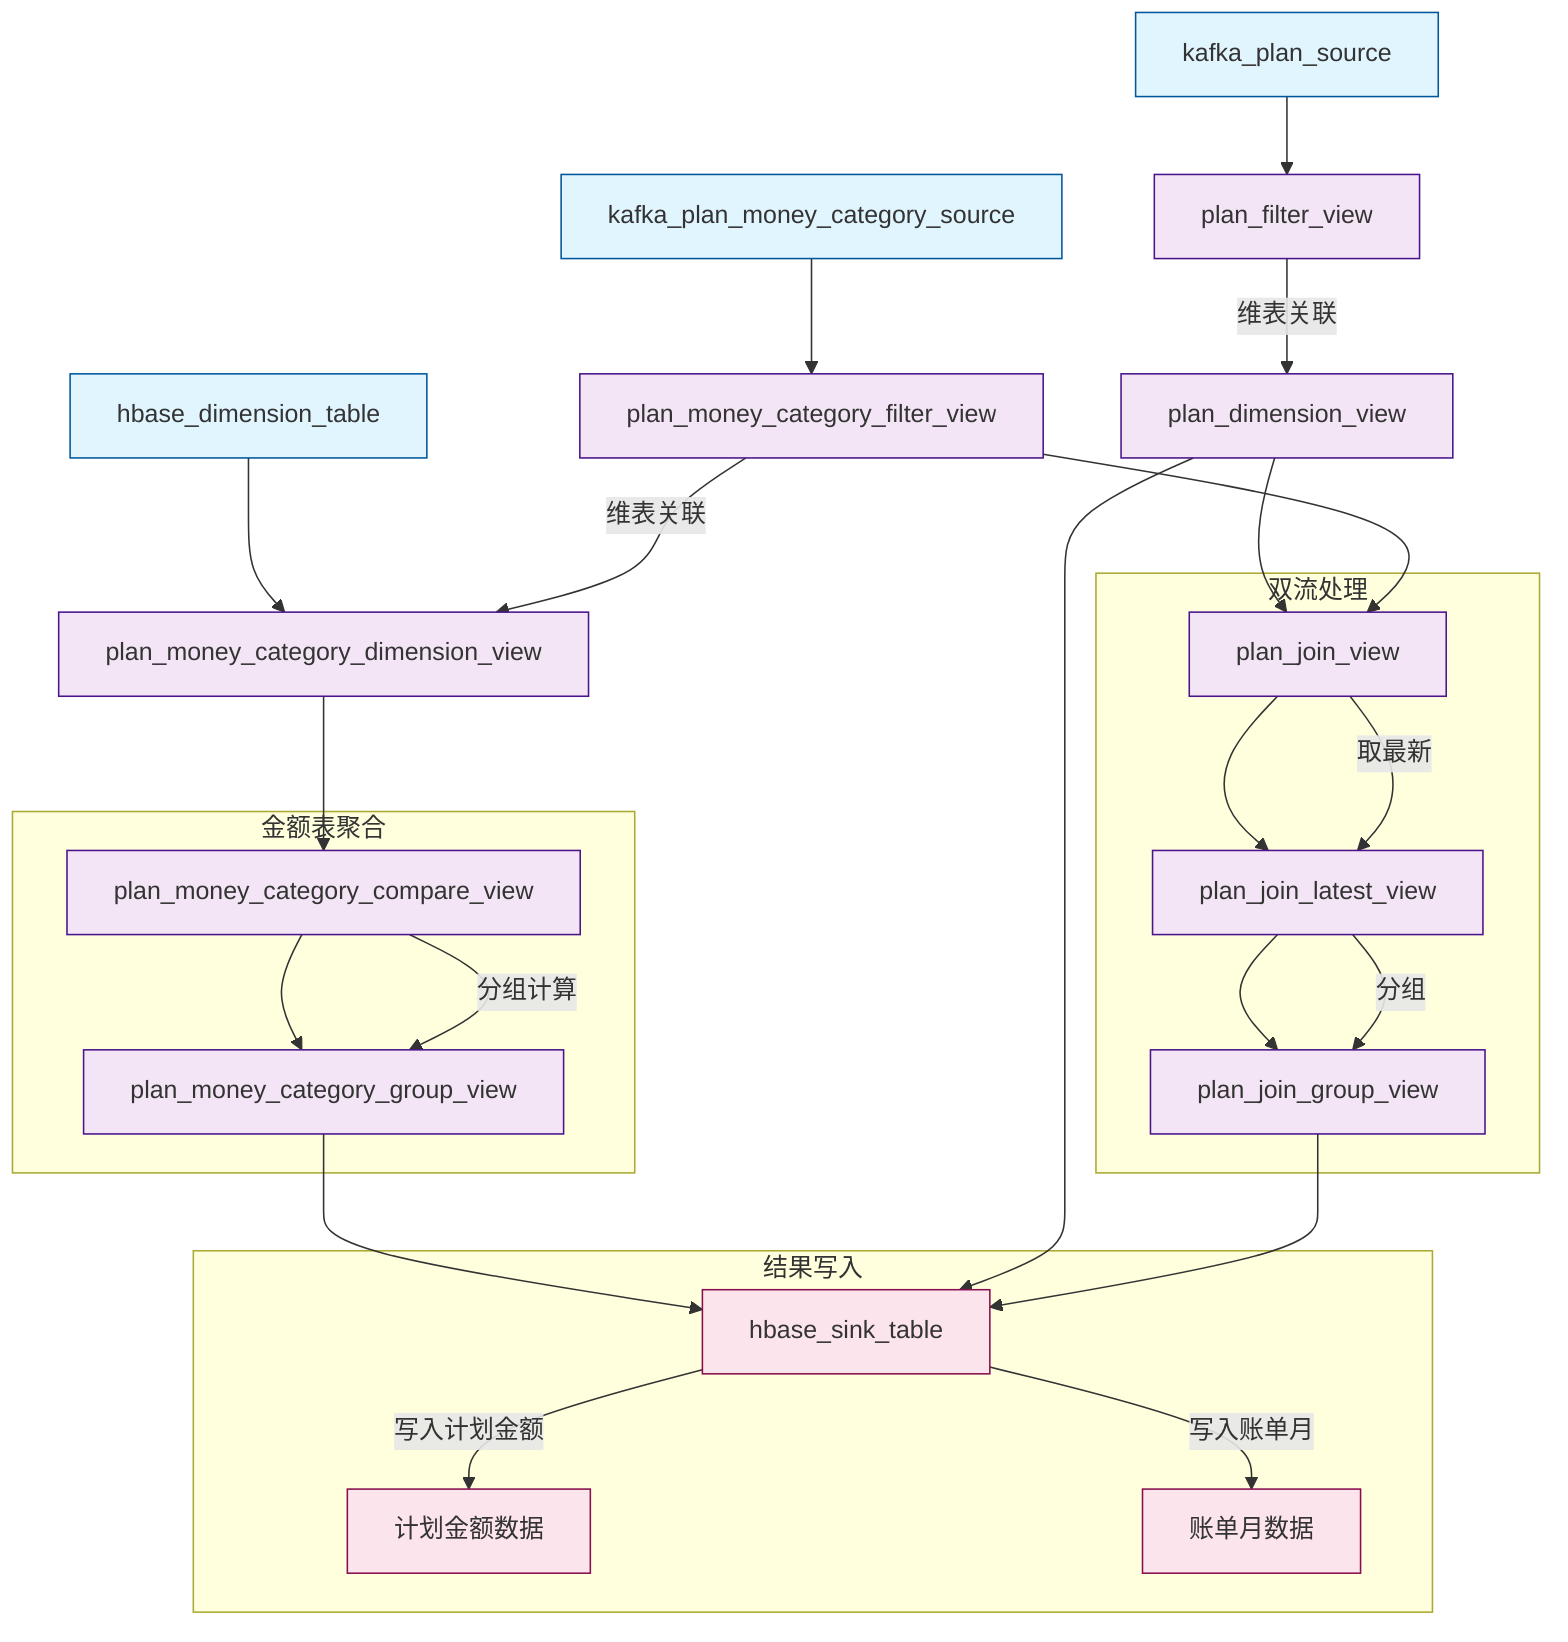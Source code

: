 graph TD
    %% 数据源定义
    A1[kafka_plan_money_category_source] --> B1[plan_money_category_filter_view]
    A2[hbase_dimension_table] --> B2[plan_money_category_dimension_view]
    A3[kafka_plan_source] --> B3[plan_filter_view]
    
    %% 金额表处理流程
    B1 --> |维表关联| B2
    B2 --> C1[plan_money_category_compare_view]
    C1 --> D1[plan_money_category_group_view]
    
    %% 计划表处理流程
    B3 --> |维表关联| C2[plan_dimension_view]
    
    %% 双流处理
    C2 --> E1[plan_join_view]
    B1 --> E1
    E1 --> E2[plan_join_latest_view]
    E2 --> E3[plan_join_group_view]
    
    %% 结果输出
    D1 --> F[hbase_sink_table]
    C2 --> F
    E3 --> F
    
    %% 子图：数据聚合处理
    subgraph 金额表聚合
        C1 --> |分组计算| D1
    end
    
    subgraph 双流处理
        E1 --> |取最新| E2
        E2 --> |分组| E3
    end
    
    %% 子图：结果写入
    subgraph 结果写入
        F --> |写入计划金额| G1[计划金额数据]
        F --> |写入账单月| G2[账单月数据]
    end
    
    %% 样式
    classDef sourceClass fill:#e1f5fe,stroke:#01579b
    classDef viewClass fill:#f3e5f5,stroke:#4a148c
    classDef sinkClass fill:#fce4ec,stroke:#880e4f
    
    class A1,A2,A3 sourceClass
    class B1,B2,B3,C1,C2,D1,E1,E2,E3 viewClass
    class F,G1,G2 sinkClass